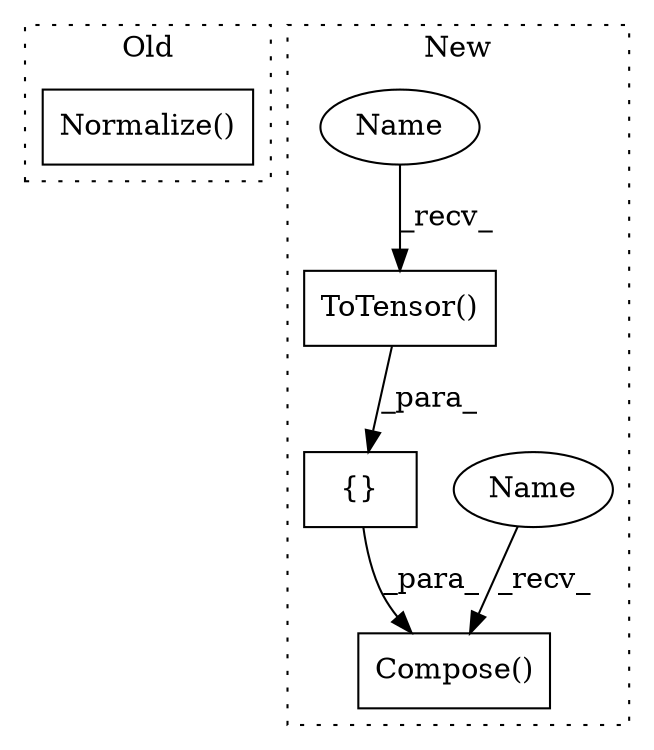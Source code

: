digraph G {
subgraph cluster0 {
1 [label="Normalize()" a="75" s="376,447" l="21,1" shape="box"];
label = "Old";
style="dotted";
}
subgraph cluster1 {
2 [label="{}" a="59" s="723,795" l="10,0" shape="box"];
3 [label="ToTensor()" a="75" s="733" l="21" shape="box"];
4 [label="Compose()" a="75" s="704,802" l="19,1" shape="box"];
5 [label="Name" a="87" s="704" l="10" shape="ellipse"];
6 [label="Name" a="87" s="733" l="10" shape="ellipse"];
label = "New";
style="dotted";
}
2 -> 4 [label="_para_"];
3 -> 2 [label="_para_"];
5 -> 4 [label="_recv_"];
6 -> 3 [label="_recv_"];
}